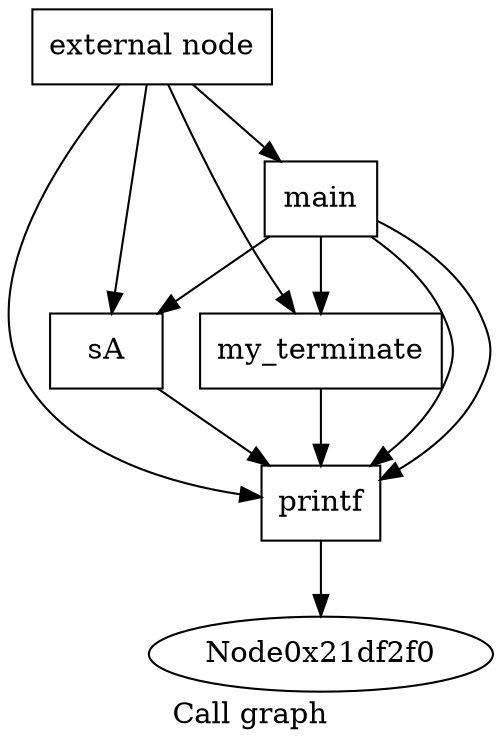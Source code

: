 digraph "Call graph" {
	label="Call graph";

	Node0x21df2c0 [shape=record,label="{external node}"];
	Node0x21df2c0 -> Node0x21df360;
	Node0x21df2c0 -> Node0x21df400;
	Node0x21df2c0 -> Node0x21df8b0;
	Node0x21df2c0 -> Node0x21df950;
	Node0x21df360 [shape=record,label="{sA}"];
	Node0x21df360 -> Node0x21df400;
	Node0x21df400 [shape=record,label="{printf}"];
	Node0x21df400 -> Node0x21df2f0;
	Node0x21df8b0 [shape=record,label="{my_terminate}"];
	Node0x21df8b0 -> Node0x21df400;
	Node0x21df950 [shape=record,label="{main}"];
	Node0x21df950 -> Node0x21df360;
	Node0x21df950 -> Node0x21df400;
	Node0x21df950 -> Node0x21df400;
	Node0x21df950 -> Node0x21df8b0;
}
